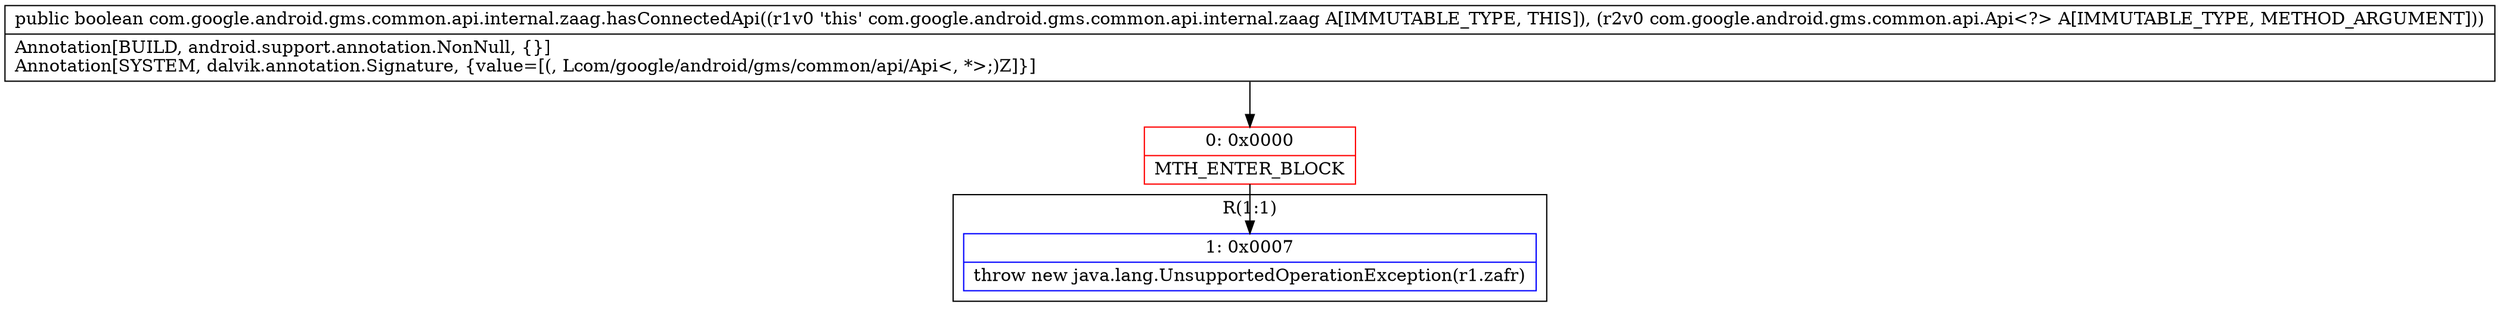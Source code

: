 digraph "CFG forcom.google.android.gms.common.api.internal.zaag.hasConnectedApi(Lcom\/google\/android\/gms\/common\/api\/Api;)Z" {
subgraph cluster_Region_1122991901 {
label = "R(1:1)";
node [shape=record,color=blue];
Node_1 [shape=record,label="{1\:\ 0x0007|throw new java.lang.UnsupportedOperationException(r1.zafr)\l}"];
}
Node_0 [shape=record,color=red,label="{0\:\ 0x0000|MTH_ENTER_BLOCK\l}"];
MethodNode[shape=record,label="{public boolean com.google.android.gms.common.api.internal.zaag.hasConnectedApi((r1v0 'this' com.google.android.gms.common.api.internal.zaag A[IMMUTABLE_TYPE, THIS]), (r2v0 com.google.android.gms.common.api.Api\<?\> A[IMMUTABLE_TYPE, METHOD_ARGUMENT]))  | Annotation[BUILD, android.support.annotation.NonNull, \{\}]\lAnnotation[SYSTEM, dalvik.annotation.Signature, \{value=[(, Lcom\/google\/android\/gms\/common\/api\/Api\<, *\>;)Z]\}]\l}"];
MethodNode -> Node_0;
Node_0 -> Node_1;
}

